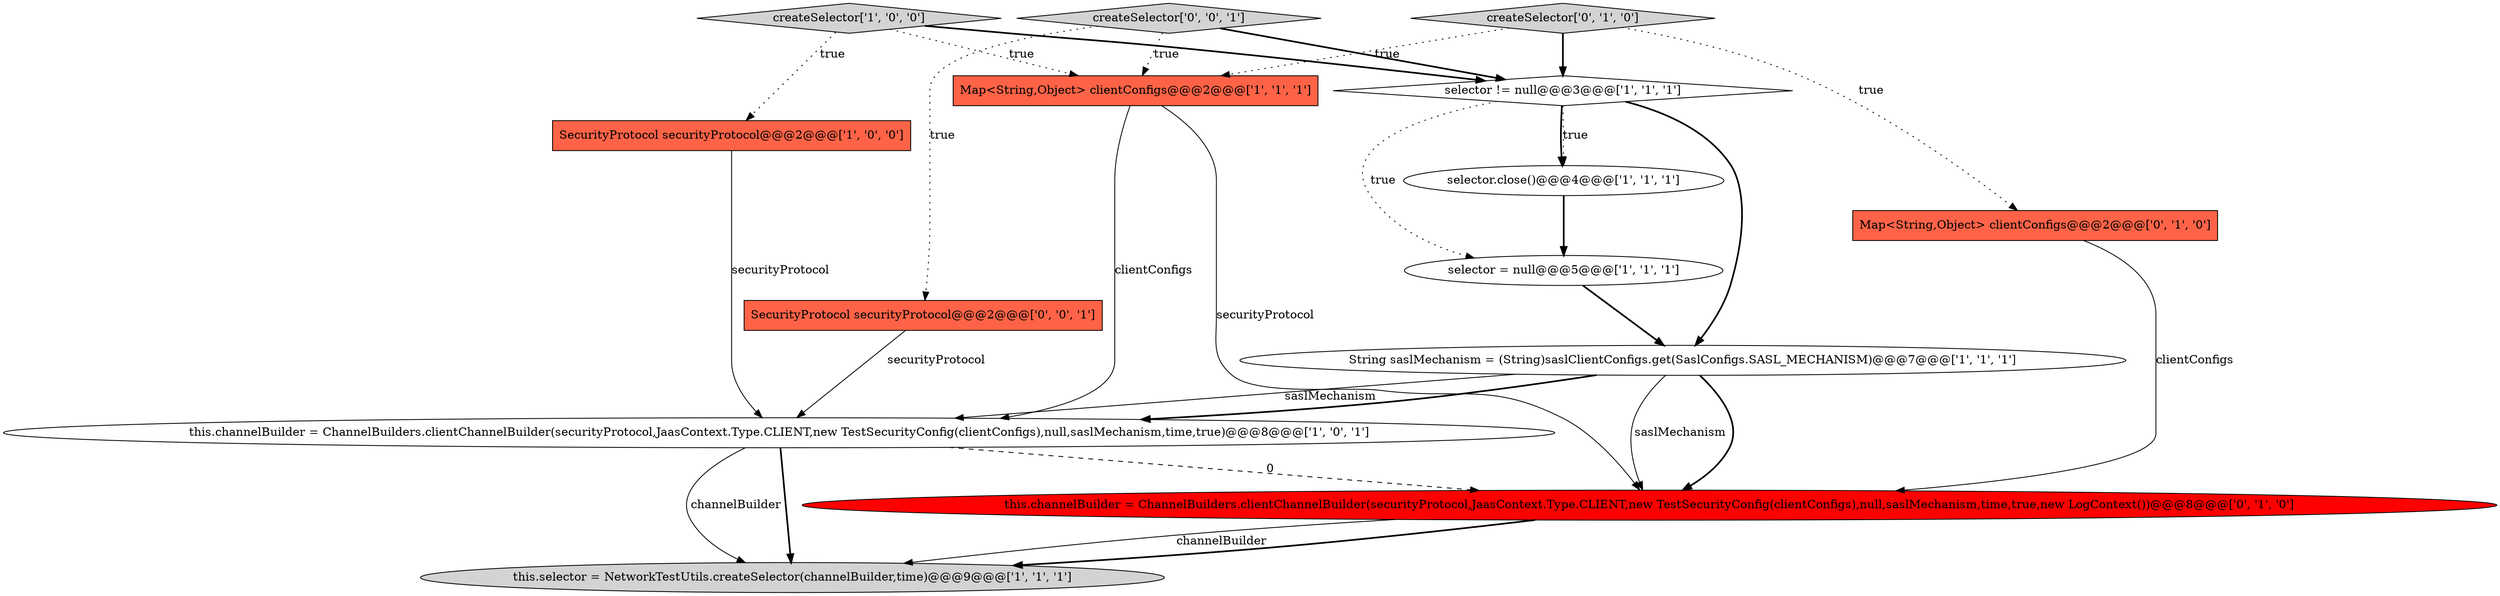 digraph {
1 [style = filled, label = "selector.close()@@@4@@@['1', '1', '1']", fillcolor = white, shape = ellipse image = "AAA0AAABBB1BBB"];
2 [style = filled, label = "selector = null@@@5@@@['1', '1', '1']", fillcolor = white, shape = ellipse image = "AAA0AAABBB1BBB"];
3 [style = filled, label = "selector != null@@@3@@@['1', '1', '1']", fillcolor = white, shape = diamond image = "AAA0AAABBB1BBB"];
13 [style = filled, label = "createSelector['0', '0', '1']", fillcolor = lightgray, shape = diamond image = "AAA0AAABBB3BBB"];
7 [style = filled, label = "Map<String,Object> clientConfigs@@@2@@@['1', '1', '1']", fillcolor = tomato, shape = box image = "AAA0AAABBB1BBB"];
8 [style = filled, label = "this.channelBuilder = ChannelBuilders.clientChannelBuilder(securityProtocol,JaasContext.Type.CLIENT,new TestSecurityConfig(clientConfigs),null,saslMechanism,time,true)@@@8@@@['1', '0', '1']", fillcolor = white, shape = ellipse image = "AAA0AAABBB1BBB"];
11 [style = filled, label = "this.channelBuilder = ChannelBuilders.clientChannelBuilder(securityProtocol,JaasContext.Type.CLIENT,new TestSecurityConfig(clientConfigs),null,saslMechanism,time,true,new LogContext())@@@8@@@['0', '1', '0']", fillcolor = red, shape = ellipse image = "AAA1AAABBB2BBB"];
10 [style = filled, label = "Map<String,Object> clientConfigs@@@2@@@['0', '1', '0']", fillcolor = tomato, shape = box image = "AAA0AAABBB2BBB"];
6 [style = filled, label = "this.selector = NetworkTestUtils.createSelector(channelBuilder,time)@@@9@@@['1', '1', '1']", fillcolor = lightgray, shape = ellipse image = "AAA0AAABBB1BBB"];
4 [style = filled, label = "SecurityProtocol securityProtocol@@@2@@@['1', '0', '0']", fillcolor = tomato, shape = box image = "AAA0AAABBB1BBB"];
12 [style = filled, label = "SecurityProtocol securityProtocol@@@2@@@['0', '0', '1']", fillcolor = tomato, shape = box image = "AAA0AAABBB3BBB"];
5 [style = filled, label = "createSelector['1', '0', '0']", fillcolor = lightgray, shape = diamond image = "AAA0AAABBB1BBB"];
0 [style = filled, label = "String saslMechanism = (String)saslClientConfigs.get(SaslConfigs.SASL_MECHANISM)@@@7@@@['1', '1', '1']", fillcolor = white, shape = ellipse image = "AAA0AAABBB1BBB"];
9 [style = filled, label = "createSelector['0', '1', '0']", fillcolor = lightgray, shape = diamond image = "AAA0AAABBB2BBB"];
5->3 [style = bold, label=""];
3->1 [style = bold, label=""];
13->12 [style = dotted, label="true"];
10->11 [style = solid, label="clientConfigs"];
4->8 [style = solid, label="securityProtocol"];
7->8 [style = solid, label="clientConfigs"];
11->6 [style = bold, label=""];
12->8 [style = solid, label="securityProtocol"];
0->11 [style = bold, label=""];
0->8 [style = solid, label="saslMechanism"];
8->6 [style = bold, label=""];
13->7 [style = dotted, label="true"];
8->6 [style = solid, label="channelBuilder"];
7->11 [style = solid, label="securityProtocol"];
5->4 [style = dotted, label="true"];
3->0 [style = bold, label=""];
2->0 [style = bold, label=""];
11->6 [style = solid, label="channelBuilder"];
13->3 [style = bold, label=""];
5->7 [style = dotted, label="true"];
0->11 [style = solid, label="saslMechanism"];
0->8 [style = bold, label=""];
9->3 [style = bold, label=""];
1->2 [style = bold, label=""];
9->7 [style = dotted, label="true"];
8->11 [style = dashed, label="0"];
9->10 [style = dotted, label="true"];
3->1 [style = dotted, label="true"];
3->2 [style = dotted, label="true"];
}
